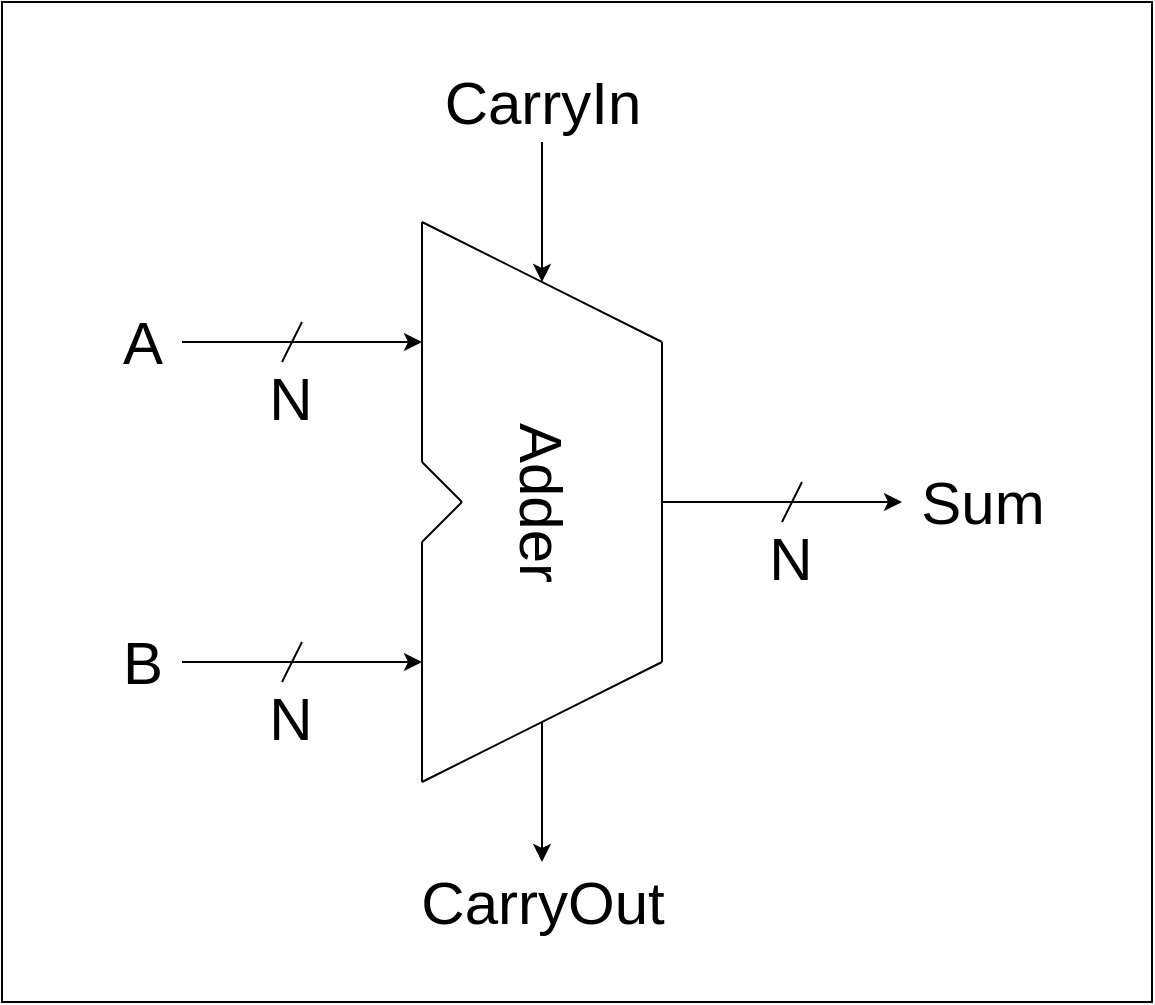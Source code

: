 <mxfile scale="10" border="0">
    <diagram id="5mZw2a68454DcrL3Z-5I" name="Page-1">
        <mxGraphModel dx="1528" dy="1136" grid="1" gridSize="10" guides="1" tooltips="1" connect="1" arrows="1" fold="1" page="1" pageScale="1" pageWidth="827" pageHeight="583" math="0" shadow="0">
            <root>
                <mxCell id="0"/>
                <mxCell id="1" parent="0"/>
                <mxCell id="41" value="" style="rounded=0;whiteSpace=wrap;html=1;fontSize=30;" vertex="1" parent="1">
                    <mxGeometry x="190" y="50" width="575" height="500" as="geometry"/>
                </mxCell>
                <mxCell id="33" value="" style="group" vertex="1" connectable="0" parent="1">
                    <mxGeometry x="280" y="120" width="360" height="360" as="geometry"/>
                </mxCell>
                <mxCell id="12" value="" style="group" vertex="1" connectable="0" parent="33">
                    <mxGeometry x="120.0" y="40" width="120.0" height="280" as="geometry"/>
                </mxCell>
                <mxCell id="13" value="" style="endArrow=none;html=1;" edge="1" parent="12">
                    <mxGeometry width="50" height="50" relative="1" as="geometry">
                        <mxPoint x="1.137e-13" y="120" as="sourcePoint"/>
                        <mxPoint x="1.137e-13" as="targetPoint"/>
                    </mxGeometry>
                </mxCell>
                <mxCell id="14" value="" style="endArrow=none;html=1;" edge="1" parent="12">
                    <mxGeometry width="50" height="50" relative="1" as="geometry">
                        <mxPoint y="280" as="sourcePoint"/>
                        <mxPoint y="160" as="targetPoint"/>
                    </mxGeometry>
                </mxCell>
                <mxCell id="15" value="" style="endArrow=none;html=1;" edge="1" parent="12">
                    <mxGeometry width="50" height="50" relative="1" as="geometry">
                        <mxPoint x="120.0" y="220" as="sourcePoint"/>
                        <mxPoint x="120.0" y="60" as="targetPoint"/>
                    </mxGeometry>
                </mxCell>
                <mxCell id="16" value="" style="endArrow=none;html=1;" edge="1" parent="12">
                    <mxGeometry width="50" height="50" relative="1" as="geometry">
                        <mxPoint x="1.137e-13" y="120" as="sourcePoint"/>
                        <mxPoint x="20.0" y="140" as="targetPoint"/>
                    </mxGeometry>
                </mxCell>
                <mxCell id="17" value="" style="endArrow=none;html=1;" edge="1" parent="12">
                    <mxGeometry width="50" height="50" relative="1" as="geometry">
                        <mxPoint x="20.0" y="140" as="sourcePoint"/>
                        <mxPoint x="1.137e-13" y="160" as="targetPoint"/>
                    </mxGeometry>
                </mxCell>
                <mxCell id="18" value="" style="endArrow=none;html=1;" edge="1" parent="12">
                    <mxGeometry width="50" height="50" relative="1" as="geometry">
                        <mxPoint x="1.137e-13" as="sourcePoint"/>
                        <mxPoint x="120.0" y="60" as="targetPoint"/>
                    </mxGeometry>
                </mxCell>
                <mxCell id="19" value="" style="endArrow=none;html=1;" edge="1" parent="12">
                    <mxGeometry width="50" height="50" relative="1" as="geometry">
                        <mxPoint x="1.137e-13" y="280" as="sourcePoint"/>
                        <mxPoint x="120.0" y="220" as="targetPoint"/>
                    </mxGeometry>
                </mxCell>
                <mxCell id="32" value="Adder" style="text;html=1;align=center;verticalAlign=middle;resizable=0;points=[];autosize=1;strokeColor=none;fillColor=none;fontSize=30;rotation=90;" vertex="1" parent="12">
                    <mxGeometry x="10.0" y="115" width="100" height="50" as="geometry"/>
                </mxCell>
                <mxCell id="20" value="" style="endArrow=classic;html=1;" edge="1" parent="33">
                    <mxGeometry width="50" height="50" relative="1" as="geometry">
                        <mxPoint y="100" as="sourcePoint"/>
                        <mxPoint x="120" y="100" as="targetPoint"/>
                    </mxGeometry>
                </mxCell>
                <mxCell id="27" value="&lt;font style=&quot;font-size: 30px;&quot;&gt;A&lt;/font&gt;" style="edgeLabel;html=1;align=center;verticalAlign=middle;resizable=0;points=[];" vertex="1" connectable="0" parent="20">
                    <mxGeometry x="-0.851" relative="1" as="geometry">
                        <mxPoint x="-29" as="offset"/>
                    </mxGeometry>
                </mxCell>
                <mxCell id="34" value="N" style="edgeLabel;html=1;align=center;verticalAlign=middle;resizable=0;points=[];fontSize=30;" vertex="1" connectable="0" parent="20">
                    <mxGeometry x="-0.099" y="2" relative="1" as="geometry">
                        <mxPoint y="30" as="offset"/>
                    </mxGeometry>
                </mxCell>
                <mxCell id="21" value="" style="endArrow=classic;html=1;" edge="1" parent="33">
                    <mxGeometry width="50" height="50" relative="1" as="geometry">
                        <mxPoint y="260" as="sourcePoint"/>
                        <mxPoint x="120" y="260" as="targetPoint"/>
                    </mxGeometry>
                </mxCell>
                <mxCell id="28" value="B" style="edgeLabel;html=1;align=center;verticalAlign=middle;resizable=0;points=[];fontSize=30;" vertex="1" connectable="0" parent="21">
                    <mxGeometry x="-0.768" y="1" relative="1" as="geometry">
                        <mxPoint x="-34" y="1" as="offset"/>
                    </mxGeometry>
                </mxCell>
                <mxCell id="35" value="N" style="edgeLabel;html=1;align=center;verticalAlign=middle;resizable=0;points=[];fontSize=30;" vertex="1" connectable="0" parent="21">
                    <mxGeometry x="-0.099" y="3" relative="1" as="geometry">
                        <mxPoint y="31" as="offset"/>
                    </mxGeometry>
                </mxCell>
                <mxCell id="22" value="" style="endArrow=classic;html=1;" edge="1" parent="33">
                    <mxGeometry width="50" height="50" relative="1" as="geometry">
                        <mxPoint x="240" y="180" as="sourcePoint"/>
                        <mxPoint x="360" y="180" as="targetPoint"/>
                    </mxGeometry>
                </mxCell>
                <mxCell id="29" value="Sum" style="edgeLabel;html=1;align=center;verticalAlign=middle;resizable=0;points=[];fontSize=30;" vertex="1" connectable="0" parent="22">
                    <mxGeometry x="0.625" y="-1" relative="1" as="geometry">
                        <mxPoint x="62" y="-1" as="offset"/>
                    </mxGeometry>
                </mxCell>
                <mxCell id="36" value="N" style="edgeLabel;html=1;align=center;verticalAlign=middle;resizable=0;points=[];fontSize=30;" vertex="1" connectable="0" parent="22">
                    <mxGeometry x="0.058" y="-1" relative="1" as="geometry">
                        <mxPoint y="27" as="offset"/>
                    </mxGeometry>
                </mxCell>
                <mxCell id="23" value="" style="endArrow=classic;html=1;" edge="1" parent="33">
                    <mxGeometry width="50" height="50" relative="1" as="geometry">
                        <mxPoint x="180" as="sourcePoint"/>
                        <mxPoint x="180" y="70" as="targetPoint"/>
                    </mxGeometry>
                </mxCell>
                <mxCell id="30" value="CarryIn" style="edgeLabel;html=1;align=center;verticalAlign=middle;resizable=0;points=[];fontSize=30;" vertex="1" connectable="0" parent="23">
                    <mxGeometry x="-0.698" y="-1" relative="1" as="geometry">
                        <mxPoint x="1" y="-31" as="offset"/>
                    </mxGeometry>
                </mxCell>
                <mxCell id="25" value="" style="endArrow=classic;html=1;" edge="1" parent="33">
                    <mxGeometry width="50" height="50" relative="1" as="geometry">
                        <mxPoint x="180" y="290" as="sourcePoint"/>
                        <mxPoint x="180" y="360" as="targetPoint"/>
                    </mxGeometry>
                </mxCell>
                <mxCell id="31" value="CarryOut" style="edgeLabel;html=1;align=center;verticalAlign=middle;resizable=0;points=[];fontSize=30;" vertex="1" connectable="0" parent="25">
                    <mxGeometry x="0.395" relative="1" as="geometry">
                        <mxPoint y="41" as="offset"/>
                    </mxGeometry>
                </mxCell>
                <mxCell id="38" value="" style="endArrow=none;html=1;fontSize=30;" edge="1" parent="33">
                    <mxGeometry width="50" height="50" relative="1" as="geometry">
                        <mxPoint x="50" y="110" as="sourcePoint"/>
                        <mxPoint x="60" y="90" as="targetPoint"/>
                    </mxGeometry>
                </mxCell>
                <mxCell id="39" value="" style="endArrow=none;html=1;fontSize=30;" edge="1" parent="33">
                    <mxGeometry width="50" height="50" relative="1" as="geometry">
                        <mxPoint x="50" y="270" as="sourcePoint"/>
                        <mxPoint x="60" y="250" as="targetPoint"/>
                    </mxGeometry>
                </mxCell>
                <mxCell id="40" value="" style="endArrow=none;html=1;fontSize=30;" edge="1" parent="33">
                    <mxGeometry width="50" height="50" relative="1" as="geometry">
                        <mxPoint x="300" y="190" as="sourcePoint"/>
                        <mxPoint x="310" y="170" as="targetPoint"/>
                    </mxGeometry>
                </mxCell>
            </root>
        </mxGraphModel>
    </diagram>
</mxfile>